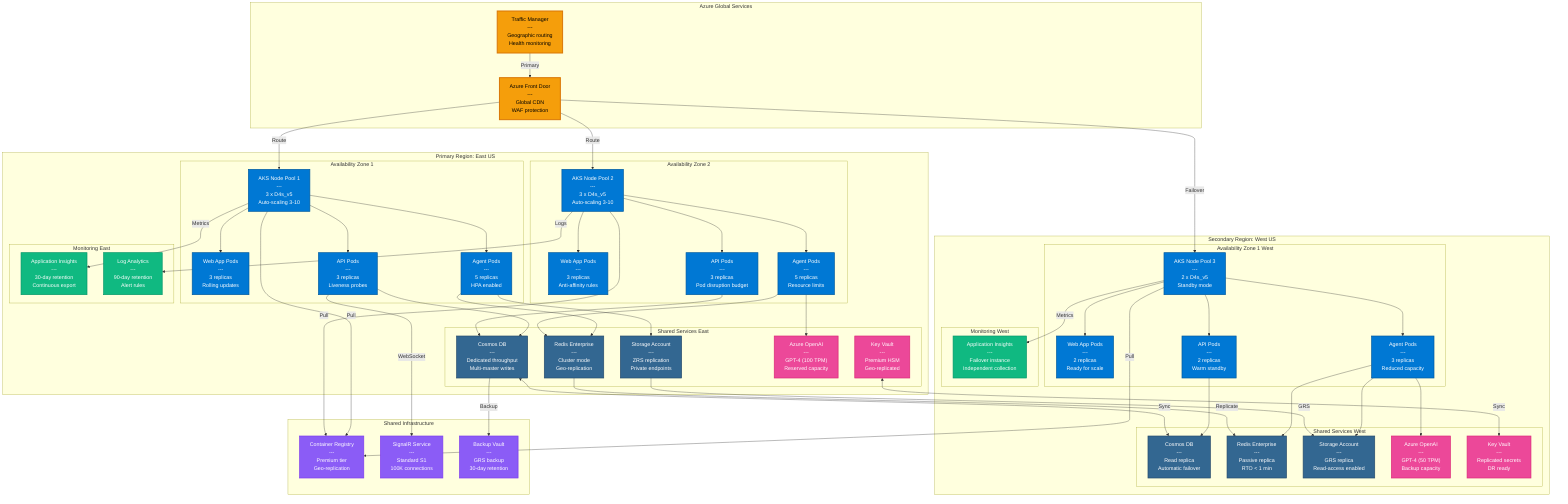 %% High-Availability Azure Deployment Topology
%% Shows production-grade deployment with redundancy and failover
%% Establishes resilient infrastructure for mission-critical operations
%% Version: 1.0
%% Last Updated: 2025-10-14

graph TB
    subgraph "Azure Global Services"
        traffic_manager["Traffic Manager<br/>---<br/>Geographic routing<br/>Health monitoring"]
        front_door["Azure Front Door<br/>---<br/>Global CDN<br/>WAF protection"]
    end

    subgraph "Primary Region: East US"
        subgraph "Availability Zone 1"
            aks_node1["AKS Node Pool 1<br/>---<br/>3 x D4s_v5<br/>Auto-scaling 3-10"]
            webapp_pod1["Web App Pods<br/>---<br/>3 replicas<br/>Rolling updates"]
            api_pod1["API Pods<br/>---<br/>3 replicas<br/>Liveness probes"]
            agent_pod1["Agent Pods<br/>---<br/>5 replicas<br/>HPA enabled"]
        end

        subgraph "Availability Zone 2"
            aks_node2["AKS Node Pool 2<br/>---<br/>3 x D4s_v5<br/>Auto-scaling 3-10"]
            webapp_pod2["Web App Pods<br/>---<br/>3 replicas<br/>Anti-affinity rules"]
            api_pod2["API Pods<br/>---<br/>3 replicas<br/>Pod disruption budget"]
            agent_pod2["Agent Pods<br/>---<br/>5 replicas<br/>Resource limits"]
        end

        subgraph "Shared Services East"
            cosmos_east["Cosmos DB<br/>---<br/>Dedicated throughput<br/>Multi-master writes"]
            redis_east["Redis Enterprise<br/>---<br/>Cluster mode<br/>Geo-replication"]
            storage_east["Storage Account<br/>---<br/>ZRS replication<br/>Private endpoints"]
            openai_east["Azure OpenAI<br/>---<br/>GPT-4 (100 TPM)<br/>Reserved capacity"]
            keyvault_east["Key Vault<br/>---<br/>Premium HSM<br/>Geo-replicated"]
        end

        subgraph "Monitoring East"
            insights_east["Application Insights<br/>---<br/>30-day retention<br/>Continuous export"]
            log_analytics_east["Log Analytics<br/>---<br/>90-day retention<br/>Alert rules"]
        end
    end

    subgraph "Secondary Region: West US"
        subgraph "Availability Zone 1 West"
            aks_node3["AKS Node Pool 3<br/>---<br/>2 x D4s_v5<br/>Standby mode"]
            webapp_pod3["Web App Pods<br/>---<br/>2 replicas<br/>Ready for scale"]
            api_pod3["API Pods<br/>---<br/>2 replicas<br/>Warm standby"]
            agent_pod3["Agent Pods<br/>---<br/>3 replicas<br/>Reduced capacity"]
        end

        subgraph "Shared Services West"
            cosmos_west["Cosmos DB<br/>---<br/>Read replica<br/>Automatic failover"]
            redis_west["Redis Enterprise<br/>---<br/>Passive replica<br/>RTO < 1 min"]
            storage_west["Storage Account<br/>---<br/>GRS replica<br/>Read-access enabled"]
            openai_west["Azure OpenAI<br/>---<br/>GPT-4 (50 TPM)<br/>Backup capacity"]
            keyvault_west["Key Vault<br/>---<br/>Replicated secrets<br/>DR ready"]
        end

        subgraph "Monitoring West"
            insights_west["Application Insights<br/>---<br/>Failover instance<br/>Independent collection"]
        end
    end

    subgraph "Shared Infrastructure"
        acr_geo["Container Registry<br/>---<br/>Premium tier<br/>Geo-replication"]
        signalr_premium["SignalR Service<br/>---<br/>Standard S1<br/>100K connections"]
        backup_vault["Backup Vault<br/>---<br/>GRS backup<br/>30-day retention"]
    end

    %% Traffic flow
    traffic_manager -->|Primary| front_door
    front_door -->|Route| aks_node1
    front_door -->|Route| aks_node2
    front_door -->|Failover| aks_node3

    %% Pod distribution
    aks_node1 --> webapp_pod1
    aks_node1 --> api_pod1
    aks_node1 --> agent_pod1
    aks_node2 --> webapp_pod2
    aks_node2 --> api_pod2
    aks_node2 --> agent_pod2
    aks_node3 --> webapp_pod3
    aks_node3 --> api_pod3
    aks_node3 --> agent_pod3

    %% Service connections East
    api_pod1 --> cosmos_east
    api_pod2 --> cosmos_east
    agent_pod1 --> redis_east
    agent_pod2 --> redis_east
    agent_pod1 --> storage_east
    agent_pod2 --> openai_east

    %% Service connections West
    api_pod3 --> cosmos_west
    agent_pod3 --> redis_west
    agent_pod3 --> storage_west
    agent_pod3 --> openai_west

    %% Replication
    cosmos_east <-->|Sync| cosmos_west
    redis_east -->|Replicate| redis_west
    storage_east -->|GRS| storage_west
    keyvault_east <-->|Sync| keyvault_west

    %% Shared services
    aks_node1 -->|Pull| acr_geo
    aks_node2 -->|Pull| acr_geo
    aks_node3 -->|Pull| acr_geo
    api_pod1 -->|WebSocket| signalr_premium
    cosmos_east -->|Backup| backup_vault

    %% Monitoring
    aks_node1 -->|Metrics| insights_east
    aks_node2 -->|Logs| log_analytics_east
    aks_node3 -->|Metrics| insights_west

    %% Apply semantic color coding
    classDef global fill:#f59e0b,stroke:#d97706,color:#000,stroke-width:3px
    classDef compute fill:#0078d4,stroke:#005a9e,color:#fff,stroke-width:2px
    classDef data fill:#336791,stroke:#254a6b,color:#fff,stroke-width:2px
    classDef ai fill:#ec4899,stroke:#db2777,color:#fff,stroke-width:2px
    classDef monitor fill:#10b981,stroke:#059669,color:#fff,stroke-width:2px
    classDef shared fill:#8b5cf6,stroke:#7c3aed,color:#fff,stroke-width:2px

    class traffic_manager,front_door global
    class aks_node1,aks_node2,aks_node3,webapp_pod1,webapp_pod2,webapp_pod3,api_pod1,api_pod2,api_pod3,agent_pod1,agent_pod2,agent_pod3 compute
    class cosmos_east,cosmos_west,redis_east,redis_west,storage_east,storage_west data
    class openai_east,openai_west,keyvault_east,keyvault_west ai
    class insights_east,insights_west,log_analytics_east monitor
    class acr_geo,signalr_premium,backup_vault shared